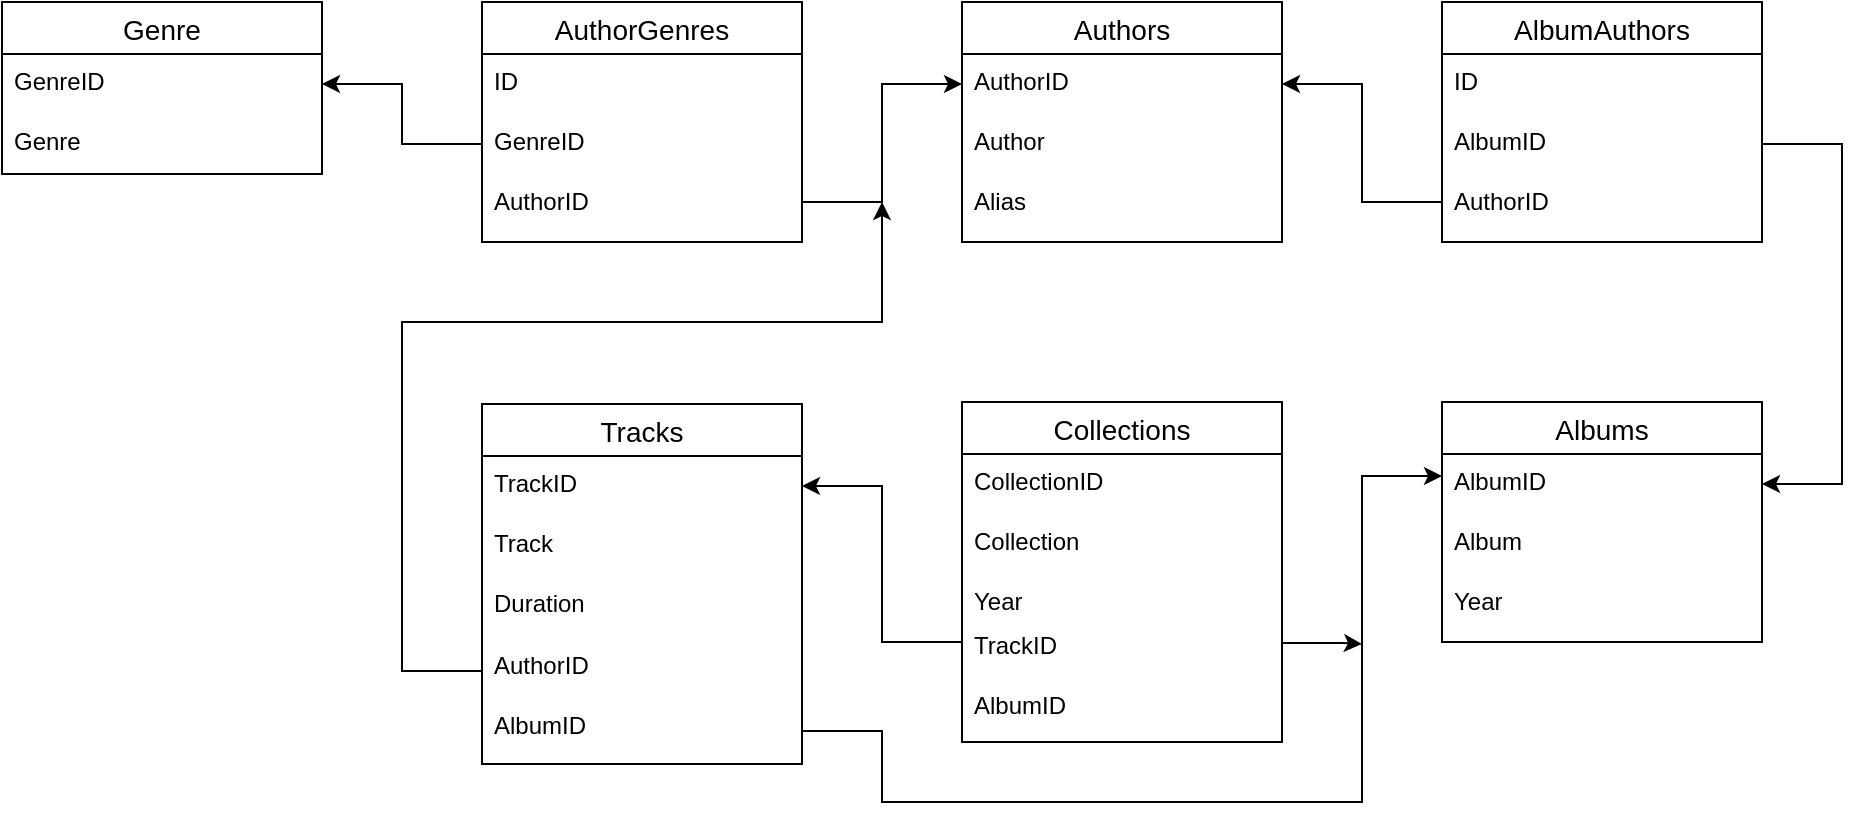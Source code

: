 <mxfile version="14.7.0" type="device"><diagram id="esGAMyxi3wQ_eX0v4JuY" name="Page-1"><mxGraphModel dx="2272" dy="762" grid="1" gridSize="10" guides="1" tooltips="1" connect="1" arrows="1" fold="1" page="1" pageScale="1" pageWidth="850" pageHeight="1100" math="0" shadow="0"><root><mxCell id="0"/><mxCell id="1" parent="0"/><mxCell id="u1XyuAuciUx0NWqQq3_8-1" value="Authors" style="swimlane;fontStyle=0;childLayout=stackLayout;horizontal=1;startSize=26;horizontalStack=0;resizeParent=1;resizeParentMax=0;resizeLast=0;collapsible=1;marginBottom=0;align=center;fontSize=14;" parent="1" vertex="1"><mxGeometry x="-200" y="80" width="160" height="120" as="geometry"/></mxCell><mxCell id="u1XyuAuciUx0NWqQq3_8-2" value="AuthorID" style="text;strokeColor=none;fillColor=none;spacingLeft=4;spacingRight=4;overflow=hidden;rotatable=0;points=[[0,0.5],[1,0.5]];portConstraint=eastwest;fontSize=12;" parent="u1XyuAuciUx0NWqQq3_8-1" vertex="1"><mxGeometry y="26" width="160" height="30" as="geometry"/></mxCell><mxCell id="u1XyuAuciUx0NWqQq3_8-3" value="Author" style="text;strokeColor=none;fillColor=none;spacingLeft=4;spacingRight=4;overflow=hidden;rotatable=0;points=[[0,0.5],[1,0.5]];portConstraint=eastwest;fontSize=12;" parent="u1XyuAuciUx0NWqQq3_8-1" vertex="1"><mxGeometry y="56" width="160" height="30" as="geometry"/></mxCell><mxCell id="u1XyuAuciUx0NWqQq3_8-4" value="Alias" style="text;strokeColor=none;fillColor=none;spacingLeft=4;spacingRight=4;overflow=hidden;rotatable=0;points=[[0,0.5],[1,0.5]];portConstraint=eastwest;fontSize=12;" parent="u1XyuAuciUx0NWqQq3_8-1" vertex="1"><mxGeometry y="86" width="160" height="34" as="geometry"/></mxCell><mxCell id="u1XyuAuciUx0NWqQq3_8-5" value="Albums" style="swimlane;fontStyle=0;childLayout=stackLayout;horizontal=1;startSize=26;horizontalStack=0;resizeParent=1;resizeParentMax=0;resizeLast=0;collapsible=1;marginBottom=0;align=center;fontSize=14;" parent="1" vertex="1"><mxGeometry x="40" y="280" width="160" height="120" as="geometry"/></mxCell><mxCell id="u1XyuAuciUx0NWqQq3_8-6" value="AlbumID" style="text;strokeColor=none;fillColor=none;spacingLeft=4;spacingRight=4;overflow=hidden;rotatable=0;points=[[0,0.5],[1,0.5]];portConstraint=eastwest;fontSize=12;" parent="u1XyuAuciUx0NWqQq3_8-5" vertex="1"><mxGeometry y="26" width="160" height="30" as="geometry"/></mxCell><mxCell id="u1XyuAuciUx0NWqQq3_8-7" value="Album" style="text;strokeColor=none;fillColor=none;spacingLeft=4;spacingRight=4;overflow=hidden;rotatable=0;points=[[0,0.5],[1,0.5]];portConstraint=eastwest;fontSize=12;" parent="u1XyuAuciUx0NWqQq3_8-5" vertex="1"><mxGeometry y="56" width="160" height="30" as="geometry"/></mxCell><mxCell id="u1XyuAuciUx0NWqQq3_8-8" value="Year" style="text;strokeColor=none;fillColor=none;spacingLeft=4;spacingRight=4;overflow=hidden;rotatable=0;points=[[0,0.5],[1,0.5]];portConstraint=eastwest;fontSize=12;" parent="u1XyuAuciUx0NWqQq3_8-5" vertex="1"><mxGeometry y="86" width="160" height="34" as="geometry"/></mxCell><mxCell id="u1XyuAuciUx0NWqQq3_8-20" value="" style="edgeStyle=orthogonalEdgeStyle;rounded=0;orthogonalLoop=1;jettySize=auto;html=1;entryX=1;entryY=0.5;entryDx=0;entryDy=0;" parent="1" target="u1XyuAuciUx0NWqQq3_8-2" edge="1"><mxGeometry relative="1" as="geometry"><Array as="points"><mxPoint y="180"/><mxPoint y="121"/></Array><mxPoint x="40" y="180" as="sourcePoint"/></mxGeometry></mxCell><mxCell id="u1XyuAuciUx0NWqQq3_8-11" value="Tracks" style="swimlane;fontStyle=0;childLayout=stackLayout;horizontal=1;startSize=26;horizontalStack=0;resizeParent=1;resizeParentMax=0;resizeLast=0;collapsible=1;marginBottom=0;align=center;fontSize=14;" parent="1" vertex="1"><mxGeometry x="-440" y="281" width="160" height="180" as="geometry"/></mxCell><mxCell id="u1XyuAuciUx0NWqQq3_8-12" value="TrackID" style="text;strokeColor=none;fillColor=none;spacingLeft=4;spacingRight=4;overflow=hidden;rotatable=0;points=[[0,0.5],[1,0.5]];portConstraint=eastwest;fontSize=12;" parent="u1XyuAuciUx0NWqQq3_8-11" vertex="1"><mxGeometry y="26" width="160" height="30" as="geometry"/></mxCell><mxCell id="u1XyuAuciUx0NWqQq3_8-13" value="Track" style="text;strokeColor=none;fillColor=none;spacingLeft=4;spacingRight=4;overflow=hidden;rotatable=0;points=[[0,0.5],[1,0.5]];portConstraint=eastwest;fontSize=12;" parent="u1XyuAuciUx0NWqQq3_8-11" vertex="1"><mxGeometry y="56" width="160" height="30" as="geometry"/></mxCell><mxCell id="u1XyuAuciUx0NWqQq3_8-14" value="Duration" style="text;strokeColor=none;fillColor=none;spacingLeft=4;spacingRight=4;overflow=hidden;rotatable=0;points=[[0,0.5],[1,0.5]];portConstraint=eastwest;fontSize=12;" parent="u1XyuAuciUx0NWqQq3_8-11" vertex="1"><mxGeometry y="86" width="160" height="94" as="geometry"/></mxCell><mxCell id="u1XyuAuciUx0NWqQq3_8-16" value="" style="edgeStyle=orthogonalEdgeStyle;rounded=0;orthogonalLoop=1;jettySize=auto;html=1;entryX=0;entryY=0.5;entryDx=0;entryDy=0;exitX=1;exitY=0.5;exitDx=0;exitDy=0;" parent="1" source="u1XyuAuciUx0NWqQq3_8-22" edge="1"><mxGeometry relative="1" as="geometry"><mxPoint x="-280" y="429.5" as="sourcePoint"/><mxPoint x="40" y="317" as="targetPoint"/><Array as="points"><mxPoint x="-240" y="445"/><mxPoint x="-240" y="480"/><mxPoint y="480"/><mxPoint y="317"/></Array></mxGeometry></mxCell><mxCell id="u1XyuAuciUx0NWqQq3_8-15" value="AuthorID" style="text;strokeColor=none;fillColor=none;spacingLeft=4;spacingRight=4;overflow=hidden;rotatable=0;points=[[0,0.5],[1,0.5]];portConstraint=eastwest;fontSize=12;" parent="1" vertex="1"><mxGeometry x="-440" y="398" width="160" height="33" as="geometry"/></mxCell><mxCell id="u1XyuAuciUx0NWqQq3_8-23" value="" style="edgeStyle=orthogonalEdgeStyle;rounded=0;orthogonalLoop=1;jettySize=auto;html=1;exitX=0;exitY=0.5;exitDx=0;exitDy=0;" parent="1" source="u1XyuAuciUx0NWqQq3_8-15" edge="1"><mxGeometry relative="1" as="geometry"><mxPoint x="-240" y="180" as="targetPoint"/><Array as="points"><mxPoint x="-480" y="415"/><mxPoint x="-480" y="240"/><mxPoint x="-240" y="240"/></Array></mxGeometry></mxCell><mxCell id="u1XyuAuciUx0NWqQq3_8-22" value="AlbumID" style="text;strokeColor=none;fillColor=none;spacingLeft=4;spacingRight=4;overflow=hidden;rotatable=0;points=[[0,0.5],[1,0.5]];portConstraint=eastwest;fontSize=12;" parent="1" vertex="1"><mxGeometry x="-440" y="428" width="160" height="33" as="geometry"/></mxCell><mxCell id="u1XyuAuciUx0NWqQq3_8-24" value="Genre" style="swimlane;fontStyle=0;childLayout=stackLayout;horizontal=1;startSize=26;horizontalStack=0;resizeParent=1;resizeParentMax=0;resizeLast=0;collapsible=1;marginBottom=0;align=center;fontSize=14;" parent="1" vertex="1"><mxGeometry x="-680" y="80" width="160" height="86" as="geometry"/></mxCell><mxCell id="u1XyuAuciUx0NWqQq3_8-25" value="GenreID" style="text;strokeColor=none;fillColor=none;spacingLeft=4;spacingRight=4;overflow=hidden;rotatable=0;points=[[0,0.5],[1,0.5]];portConstraint=eastwest;fontSize=12;" parent="u1XyuAuciUx0NWqQq3_8-24" vertex="1"><mxGeometry y="26" width="160" height="30" as="geometry"/></mxCell><mxCell id="u1XyuAuciUx0NWqQq3_8-26" value="Genre&#xA;" style="text;strokeColor=none;fillColor=none;spacingLeft=4;spacingRight=4;overflow=hidden;rotatable=0;points=[[0,0.5],[1,0.5]];portConstraint=eastwest;fontSize=12;" parent="u1XyuAuciUx0NWqQq3_8-24" vertex="1"><mxGeometry y="56" width="160" height="30" as="geometry"/></mxCell><mxCell id="u1XyuAuciUx0NWqQq3_8-37" style="edgeStyle=orthogonalEdgeStyle;rounded=0;orthogonalLoop=1;jettySize=auto;html=1;exitX=1;exitY=0.5;exitDx=0;exitDy=0;entryX=0;entryY=0.5;entryDx=0;entryDy=0;" parent="1" source="mjZRCHsDUzU0uWb3URNU-4" target="u1XyuAuciUx0NWqQq3_8-2" edge="1"><mxGeometry relative="1" as="geometry"><mxPoint x="-350" y="270" as="targetPoint"/></mxGeometry></mxCell><mxCell id="mjZRCHsDUzU0uWb3URNU-1" value="AuthorGenres" style="swimlane;fontStyle=0;childLayout=stackLayout;horizontal=1;startSize=26;horizontalStack=0;resizeParent=1;resizeParentMax=0;resizeLast=0;collapsible=1;marginBottom=0;align=center;fontSize=14;" vertex="1" parent="1"><mxGeometry x="-440" y="80" width="160" height="120" as="geometry"/></mxCell><mxCell id="mjZRCHsDUzU0uWb3URNU-2" value="ID" style="text;strokeColor=none;fillColor=none;spacingLeft=4;spacingRight=4;overflow=hidden;rotatable=0;points=[[0,0.5],[1,0.5]];portConstraint=eastwest;fontSize=12;" vertex="1" parent="mjZRCHsDUzU0uWb3URNU-1"><mxGeometry y="26" width="160" height="30" as="geometry"/></mxCell><mxCell id="mjZRCHsDUzU0uWb3URNU-3" value="GenreID&#xA;" style="text;strokeColor=none;fillColor=none;spacingLeft=4;spacingRight=4;overflow=hidden;rotatable=0;points=[[0,0.5],[1,0.5]];portConstraint=eastwest;fontSize=12;" vertex="1" parent="mjZRCHsDUzU0uWb3URNU-1"><mxGeometry y="56" width="160" height="64" as="geometry"/></mxCell><mxCell id="mjZRCHsDUzU0uWb3URNU-4" value="AuthorID" style="text;strokeColor=none;fillColor=none;spacingLeft=4;spacingRight=4;overflow=hidden;rotatable=0;points=[[0,0.5],[1,0.5]];portConstraint=eastwest;fontSize=12;" vertex="1" parent="1"><mxGeometry x="-440" y="166" width="160" height="28" as="geometry"/></mxCell><mxCell id="mjZRCHsDUzU0uWb3URNU-5" style="edgeStyle=orthogonalEdgeStyle;rounded=0;orthogonalLoop=1;jettySize=auto;html=1;exitX=0;exitY=0.234;exitDx=0;exitDy=0;entryX=1;entryY=0.5;entryDx=0;entryDy=0;exitPerimeter=0;" edge="1" parent="1" source="mjZRCHsDUzU0uWb3URNU-3" target="u1XyuAuciUx0NWqQq3_8-25"><mxGeometry relative="1" as="geometry"><mxPoint x="-490" y="222" as="sourcePoint"/><mxPoint x="-340" y="280" as="targetPoint"/><Array as="points"><mxPoint x="-480" y="151"/><mxPoint x="-480" y="121"/></Array></mxGeometry></mxCell><mxCell id="mjZRCHsDUzU0uWb3URNU-6" value="AlbumAuthors" style="swimlane;fontStyle=0;childLayout=stackLayout;horizontal=1;startSize=26;horizontalStack=0;resizeParent=1;resizeParentMax=0;resizeLast=0;collapsible=1;marginBottom=0;align=center;fontSize=14;" vertex="1" parent="1"><mxGeometry x="40" y="80" width="160" height="120" as="geometry"/></mxCell><mxCell id="mjZRCHsDUzU0uWb3URNU-7" value="ID" style="text;strokeColor=none;fillColor=none;spacingLeft=4;spacingRight=4;overflow=hidden;rotatable=0;points=[[0,0.5],[1,0.5]];portConstraint=eastwest;fontSize=12;" vertex="1" parent="mjZRCHsDUzU0uWb3URNU-6"><mxGeometry y="26" width="160" height="30" as="geometry"/></mxCell><mxCell id="mjZRCHsDUzU0uWb3URNU-8" value="AlbumID" style="text;strokeColor=none;fillColor=none;spacingLeft=4;spacingRight=4;overflow=hidden;rotatable=0;points=[[0,0.5],[1,0.5]];portConstraint=eastwest;fontSize=12;" vertex="1" parent="mjZRCHsDUzU0uWb3URNU-6"><mxGeometry y="56" width="160" height="30" as="geometry"/></mxCell><mxCell id="mjZRCHsDUzU0uWb3URNU-9" value="AuthorID" style="text;strokeColor=none;fillColor=none;spacingLeft=4;spacingRight=4;overflow=hidden;rotatable=0;points=[[0,0.5],[1,0.5]];portConstraint=eastwest;fontSize=12;" vertex="1" parent="mjZRCHsDUzU0uWb3URNU-6"><mxGeometry y="86" width="160" height="34" as="geometry"/></mxCell><mxCell id="mjZRCHsDUzU0uWb3URNU-11" value="" style="edgeStyle=orthogonalEdgeStyle;rounded=0;orthogonalLoop=1;jettySize=auto;html=1;exitX=1;exitY=0.5;exitDx=0;exitDy=0;entryX=1;entryY=0.5;entryDx=0;entryDy=0;" edge="1" parent="1" source="mjZRCHsDUzU0uWb3URNU-8" target="u1XyuAuciUx0NWqQq3_8-6"><mxGeometry relative="1" as="geometry"><Array as="points"><mxPoint x="240" y="151"/><mxPoint x="240" y="321"/></Array><mxPoint x="-70" y="370" as="sourcePoint"/><mxPoint x="200" y="369" as="targetPoint"/></mxGeometry></mxCell><mxCell id="mjZRCHsDUzU0uWb3URNU-12" value="Collections" style="swimlane;fontStyle=0;childLayout=stackLayout;horizontal=1;startSize=26;horizontalStack=0;resizeParent=1;resizeParentMax=0;resizeLast=0;collapsible=1;marginBottom=0;align=center;fontSize=14;" vertex="1" parent="1"><mxGeometry x="-200" y="280" width="160" height="170" as="geometry"/></mxCell><mxCell id="mjZRCHsDUzU0uWb3URNU-13" value="CollectionID" style="text;strokeColor=none;fillColor=none;spacingLeft=4;spacingRight=4;overflow=hidden;rotatable=0;points=[[0,0.5],[1,0.5]];portConstraint=eastwest;fontSize=12;" vertex="1" parent="mjZRCHsDUzU0uWb3URNU-12"><mxGeometry y="26" width="160" height="30" as="geometry"/></mxCell><mxCell id="mjZRCHsDUzU0uWb3URNU-14" value="Collection" style="text;strokeColor=none;fillColor=none;spacingLeft=4;spacingRight=4;overflow=hidden;rotatable=0;points=[[0,0.5],[1,0.5]];portConstraint=eastwest;fontSize=12;" vertex="1" parent="mjZRCHsDUzU0uWb3URNU-12"><mxGeometry y="56" width="160" height="30" as="geometry"/></mxCell><mxCell id="mjZRCHsDUzU0uWb3URNU-15" value="Year" style="text;strokeColor=none;fillColor=none;spacingLeft=4;spacingRight=4;overflow=hidden;rotatable=0;points=[[0,0.5],[1,0.5]];portConstraint=eastwest;fontSize=12;" vertex="1" parent="mjZRCHsDUzU0uWb3URNU-12"><mxGeometry y="86" width="160" height="84" as="geometry"/></mxCell><mxCell id="mjZRCHsDUzU0uWb3URNU-16" value="AlbumID" style="text;strokeColor=none;fillColor=none;spacingLeft=4;spacingRight=4;overflow=hidden;rotatable=0;points=[[0,0.5],[1,0.5]];portConstraint=eastwest;fontSize=12;" vertex="1" parent="1"><mxGeometry x="-200" y="418" width="160" height="32" as="geometry"/></mxCell><mxCell id="mjZRCHsDUzU0uWb3URNU-17" value="TrackID" style="text;strokeColor=none;fillColor=none;spacingLeft=4;spacingRight=4;overflow=hidden;rotatable=0;points=[[0,0.5],[1,0.5]];portConstraint=eastwest;fontSize=12;" vertex="1" parent="1"><mxGeometry x="-200" y="388" width="160" height="60" as="geometry"/></mxCell><mxCell id="mjZRCHsDUzU0uWb3URNU-22" style="edgeStyle=orthogonalEdgeStyle;rounded=0;orthogonalLoop=1;jettySize=auto;html=1;entryX=1;entryY=0.5;entryDx=0;entryDy=0;" edge="1" parent="1" target="u1XyuAuciUx0NWqQq3_8-12"><mxGeometry relative="1" as="geometry"><mxPoint x="-200" y="400" as="sourcePoint"/><mxPoint x="-270" y="370" as="targetPoint"/><Array as="points"><mxPoint x="-240" y="400"/><mxPoint x="-240" y="322"/></Array></mxGeometry></mxCell><mxCell id="mjZRCHsDUzU0uWb3URNU-23" style="edgeStyle=orthogonalEdgeStyle;rounded=0;orthogonalLoop=1;jettySize=auto;html=1;exitX=1;exitY=0.5;exitDx=0;exitDy=0;" edge="1" parent="1"><mxGeometry relative="1" as="geometry"><mxPoint x="-40" y="400.5" as="sourcePoint"/><mxPoint y="401" as="targetPoint"/><Array as="points"><mxPoint x="-10" y="401"/><mxPoint x="-10" y="401"/></Array></mxGeometry></mxCell></root></mxGraphModel></diagram></mxfile>